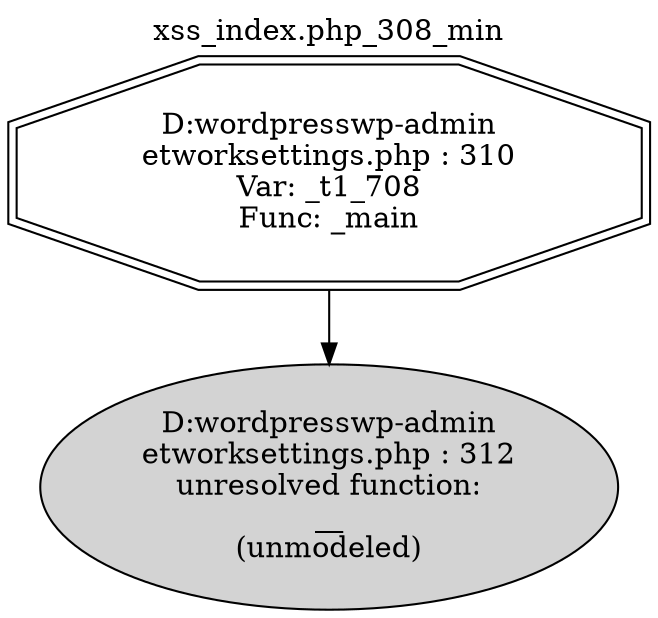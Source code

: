 digraph cfg {
  label="xss_index.php_308_min";
  labelloc=t;
  n1 [shape=doubleoctagon, label="D:\wordpress\wp-admin\network\settings.php : 310\nVar: _t1_708\nFunc: _main\n"];
  n2 [shape=ellipse, label="D:\wordpress\wp-admin\network\settings.php : 312\nunresolved function:\n__\n(unmodeled)\n",style=filled];
  n1 -> n2;
}
